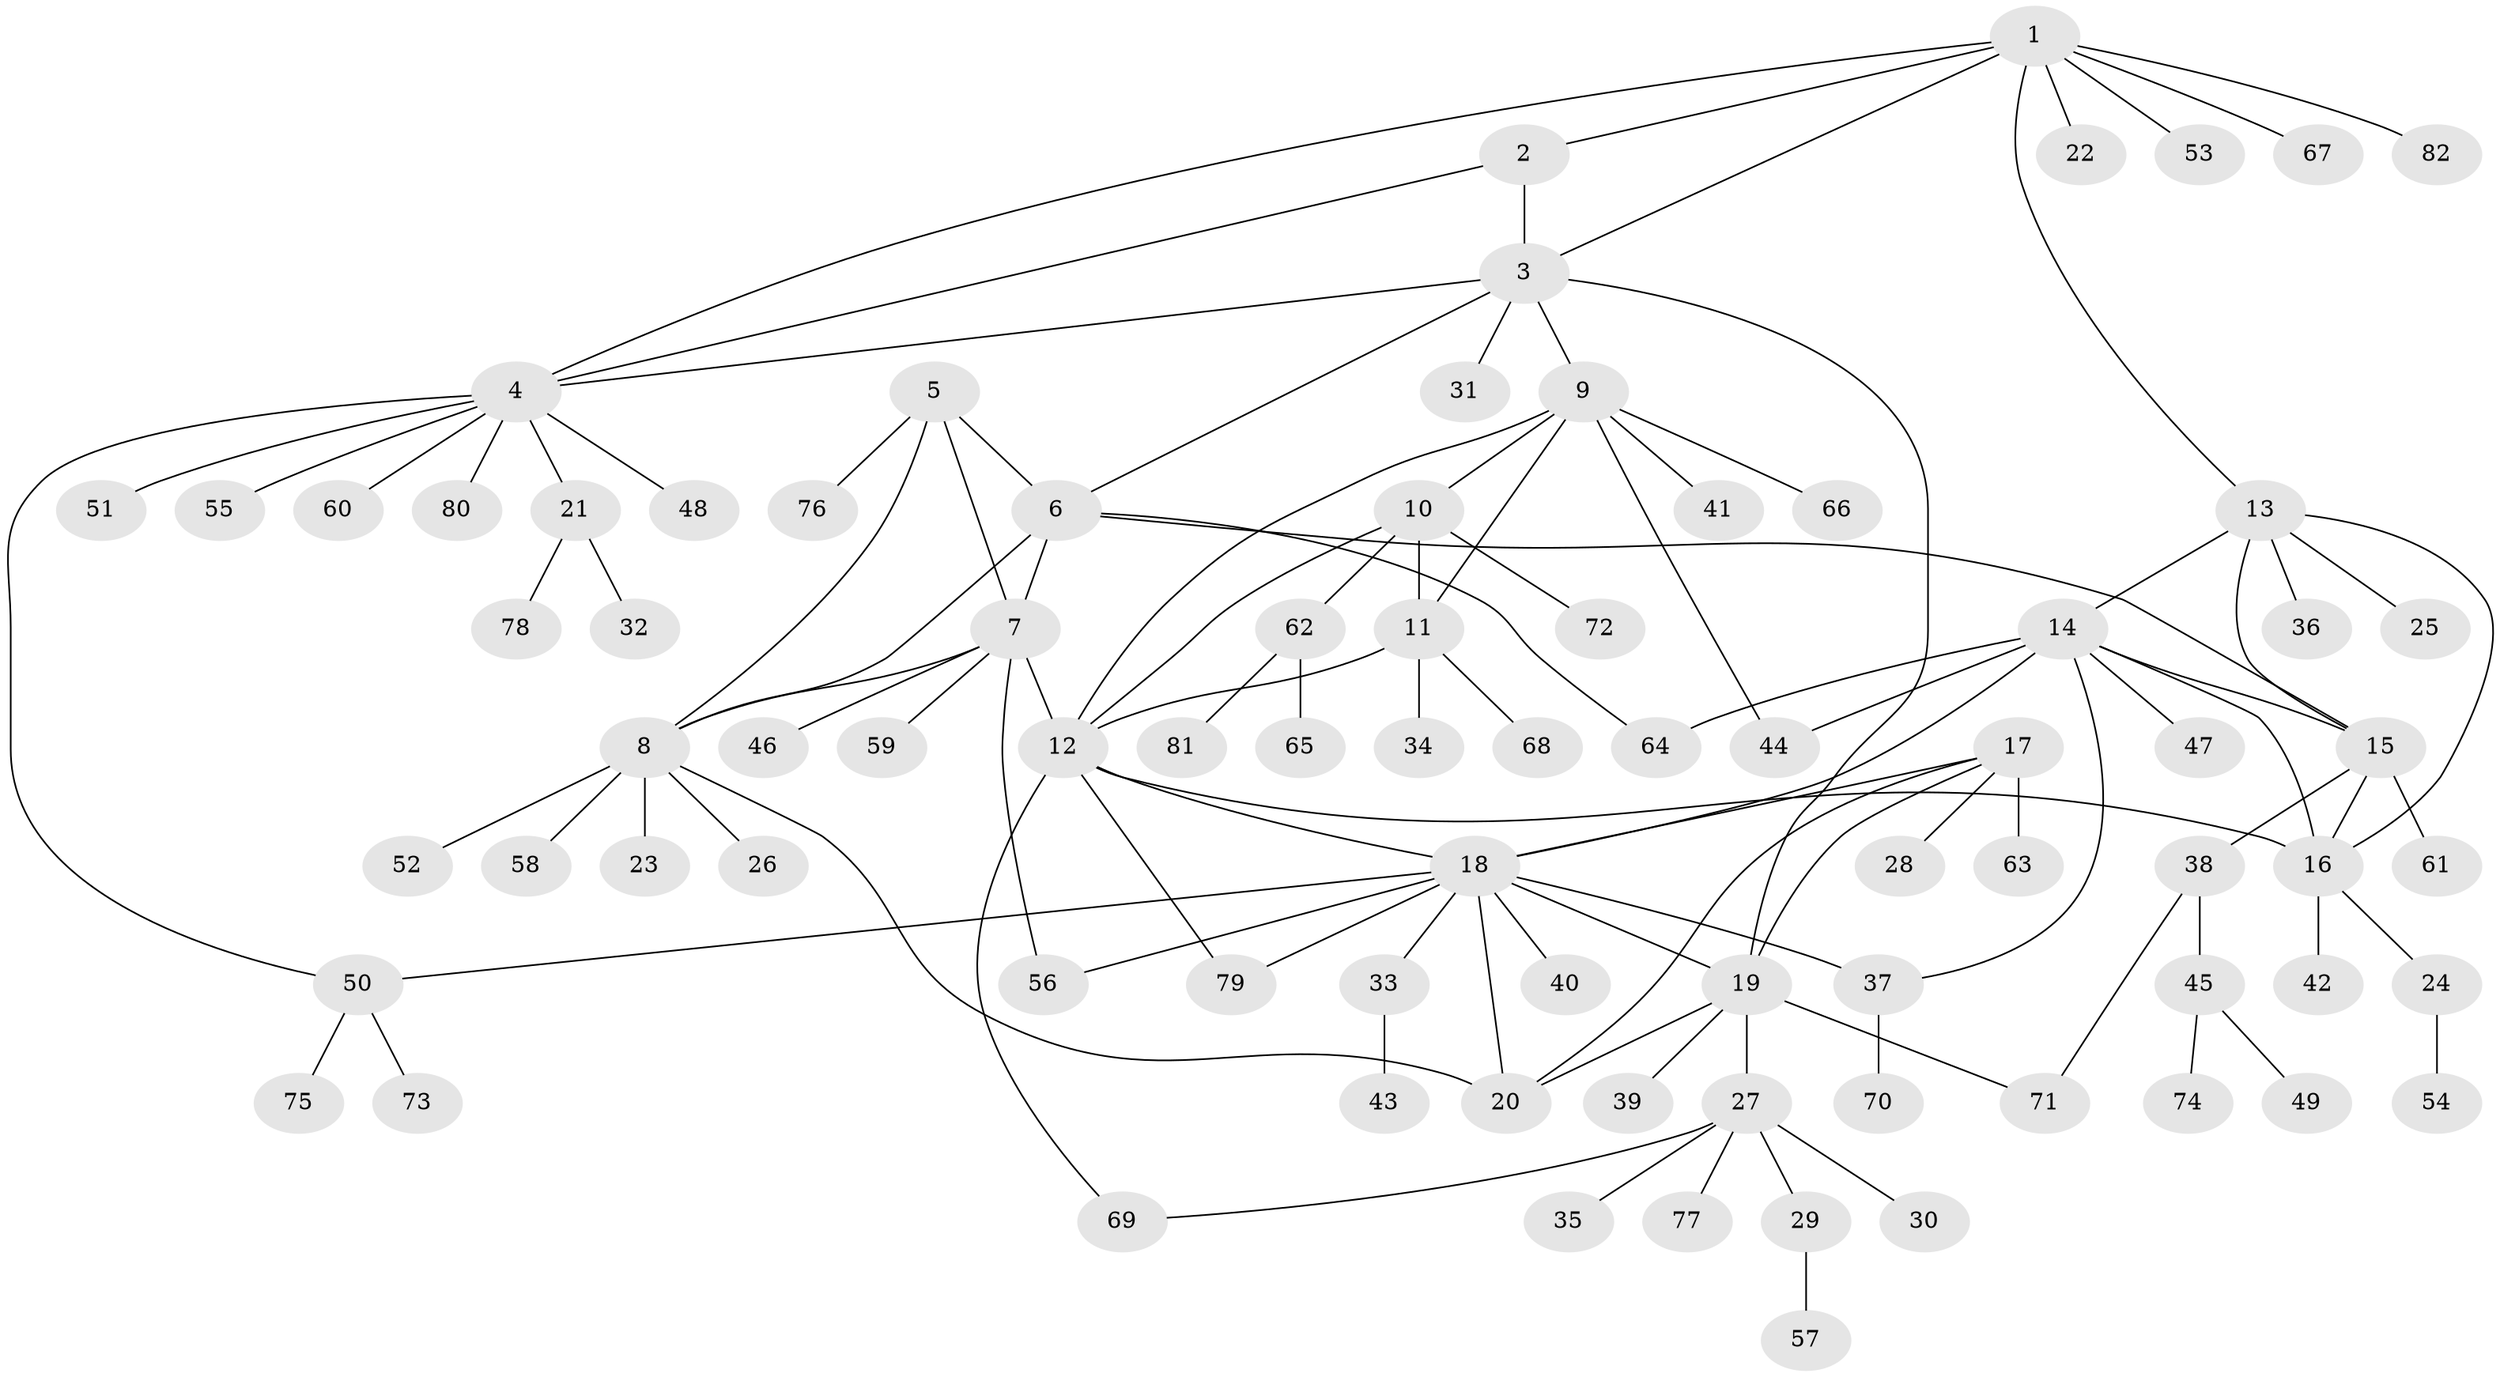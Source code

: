 // Generated by graph-tools (version 1.1) at 2025/11/02/27/25 16:11:38]
// undirected, 82 vertices, 110 edges
graph export_dot {
graph [start="1"]
  node [color=gray90,style=filled];
  1;
  2;
  3;
  4;
  5;
  6;
  7;
  8;
  9;
  10;
  11;
  12;
  13;
  14;
  15;
  16;
  17;
  18;
  19;
  20;
  21;
  22;
  23;
  24;
  25;
  26;
  27;
  28;
  29;
  30;
  31;
  32;
  33;
  34;
  35;
  36;
  37;
  38;
  39;
  40;
  41;
  42;
  43;
  44;
  45;
  46;
  47;
  48;
  49;
  50;
  51;
  52;
  53;
  54;
  55;
  56;
  57;
  58;
  59;
  60;
  61;
  62;
  63;
  64;
  65;
  66;
  67;
  68;
  69;
  70;
  71;
  72;
  73;
  74;
  75;
  76;
  77;
  78;
  79;
  80;
  81;
  82;
  1 -- 2;
  1 -- 3;
  1 -- 4;
  1 -- 13;
  1 -- 22;
  1 -- 53;
  1 -- 67;
  1 -- 82;
  2 -- 3;
  2 -- 4;
  3 -- 4;
  3 -- 6;
  3 -- 9;
  3 -- 19;
  3 -- 31;
  4 -- 21;
  4 -- 48;
  4 -- 50;
  4 -- 51;
  4 -- 55;
  4 -- 60;
  4 -- 80;
  5 -- 6;
  5 -- 7;
  5 -- 8;
  5 -- 76;
  6 -- 7;
  6 -- 8;
  6 -- 15;
  6 -- 64;
  7 -- 8;
  7 -- 12;
  7 -- 46;
  7 -- 56;
  7 -- 59;
  8 -- 20;
  8 -- 23;
  8 -- 26;
  8 -- 52;
  8 -- 58;
  9 -- 10;
  9 -- 11;
  9 -- 12;
  9 -- 41;
  9 -- 44;
  9 -- 66;
  10 -- 11;
  10 -- 12;
  10 -- 62;
  10 -- 72;
  11 -- 12;
  11 -- 34;
  11 -- 68;
  12 -- 16;
  12 -- 18;
  12 -- 69;
  12 -- 79;
  13 -- 14;
  13 -- 15;
  13 -- 16;
  13 -- 25;
  13 -- 36;
  14 -- 15;
  14 -- 16;
  14 -- 18;
  14 -- 37;
  14 -- 44;
  14 -- 47;
  14 -- 64;
  15 -- 16;
  15 -- 38;
  15 -- 61;
  16 -- 24;
  16 -- 42;
  17 -- 18;
  17 -- 19;
  17 -- 20;
  17 -- 28;
  17 -- 63;
  18 -- 19;
  18 -- 20;
  18 -- 33;
  18 -- 37;
  18 -- 40;
  18 -- 50;
  18 -- 56;
  18 -- 79;
  19 -- 20;
  19 -- 27;
  19 -- 39;
  19 -- 71;
  21 -- 32;
  21 -- 78;
  24 -- 54;
  27 -- 29;
  27 -- 30;
  27 -- 35;
  27 -- 69;
  27 -- 77;
  29 -- 57;
  33 -- 43;
  37 -- 70;
  38 -- 45;
  38 -- 71;
  45 -- 49;
  45 -- 74;
  50 -- 73;
  50 -- 75;
  62 -- 65;
  62 -- 81;
}
